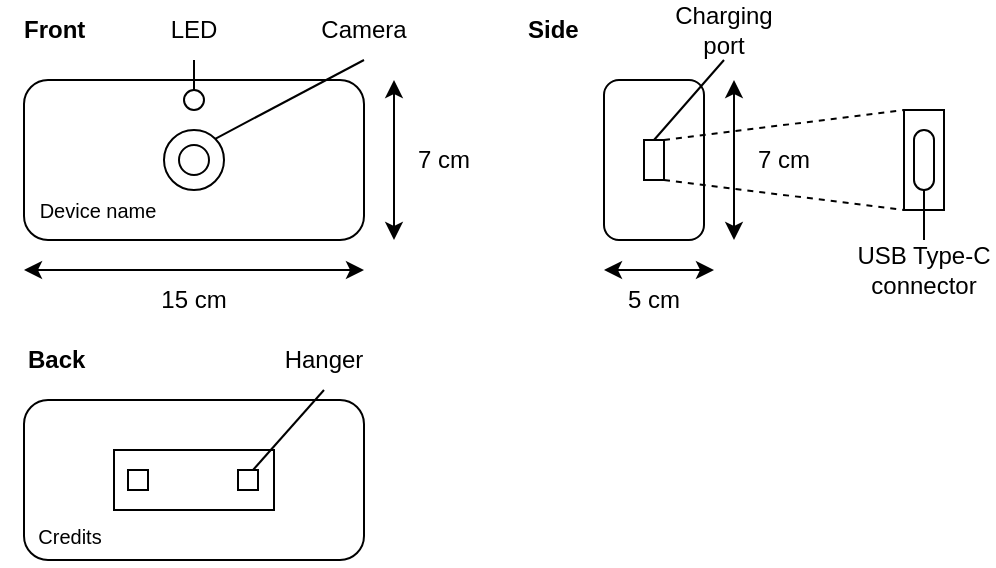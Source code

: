 <mxfile version="27.0.3">
  <diagram name="Page-1" id="gCNdrUl1HYBITplLXTXh">
    <mxGraphModel dx="815" dy="430" grid="1" gridSize="10" guides="1" tooltips="1" connect="1" arrows="1" fold="1" page="1" pageScale="1" pageWidth="850" pageHeight="1100" math="0" shadow="0">
      <root>
        <mxCell id="0" />
        <mxCell id="1" parent="0" />
        <mxCell id="Zt1w1eLrl39iZ9gFTIS_-9" value="" style="rounded=1;whiteSpace=wrap;html=1;" parent="1" vertex="1">
          <mxGeometry x="440" y="240" width="50" height="80" as="geometry" />
        </mxCell>
        <mxCell id="Zt1w1eLrl39iZ9gFTIS_-1" value="" style="rounded=1;whiteSpace=wrap;html=1;" parent="1" vertex="1">
          <mxGeometry x="150" y="240" width="170" height="80" as="geometry" />
        </mxCell>
        <mxCell id="Zt1w1eLrl39iZ9gFTIS_-2" value="" style="ellipse;whiteSpace=wrap;html=1;aspect=fixed;" parent="1" vertex="1">
          <mxGeometry x="220" y="265" width="30" height="30" as="geometry" />
        </mxCell>
        <mxCell id="Zt1w1eLrl39iZ9gFTIS_-3" value="" style="ellipse;whiteSpace=wrap;html=1;aspect=fixed;" parent="1" vertex="1">
          <mxGeometry x="227.5" y="272.5" width="15" height="15" as="geometry" />
        </mxCell>
        <mxCell id="Zt1w1eLrl39iZ9gFTIS_-4" value="Device name" style="text;html=1;align=center;verticalAlign=middle;whiteSpace=wrap;rounded=0;fontSize=10;" parent="1" vertex="1">
          <mxGeometry x="152" y="290" width="70" height="30" as="geometry" />
        </mxCell>
        <mxCell id="Zt1w1eLrl39iZ9gFTIS_-5" value="" style="endArrow=classic;startArrow=classic;html=1;rounded=0;" parent="1" edge="1">
          <mxGeometry width="50" height="50" relative="1" as="geometry">
            <mxPoint x="150" y="335" as="sourcePoint" />
            <mxPoint x="320" y="335" as="targetPoint" />
          </mxGeometry>
        </mxCell>
        <mxCell id="Zt1w1eLrl39iZ9gFTIS_-6" value="15 cm" style="text;html=1;align=center;verticalAlign=middle;whiteSpace=wrap;rounded=0;" parent="1" vertex="1">
          <mxGeometry x="205" y="335" width="60" height="30" as="geometry" />
        </mxCell>
        <mxCell id="Zt1w1eLrl39iZ9gFTIS_-7" value="" style="endArrow=classic;startArrow=classic;html=1;rounded=0;" parent="1" edge="1">
          <mxGeometry width="50" height="50" relative="1" as="geometry">
            <mxPoint x="335" y="240" as="sourcePoint" />
            <mxPoint x="335" y="320" as="targetPoint" />
          </mxGeometry>
        </mxCell>
        <mxCell id="Zt1w1eLrl39iZ9gFTIS_-8" value="7 cm" style="text;html=1;align=center;verticalAlign=middle;whiteSpace=wrap;rounded=0;" parent="1" vertex="1">
          <mxGeometry x="330" y="265" width="60" height="30" as="geometry" />
        </mxCell>
        <mxCell id="Zt1w1eLrl39iZ9gFTIS_-13" value="" style="endArrow=classic;startArrow=classic;html=1;rounded=0;entryX=1;entryY=0;entryDx=0;entryDy=0;" parent="1" target="Zt1w1eLrl39iZ9gFTIS_-14" edge="1">
          <mxGeometry width="50" height="50" relative="1" as="geometry">
            <mxPoint x="440" y="335" as="sourcePoint" />
            <mxPoint x="480" y="335" as="targetPoint" />
          </mxGeometry>
        </mxCell>
        <mxCell id="Zt1w1eLrl39iZ9gFTIS_-14" value="5 cm" style="text;html=1;align=center;verticalAlign=middle;whiteSpace=wrap;rounded=0;" parent="1" vertex="1">
          <mxGeometry x="435" y="335" width="60" height="30" as="geometry" />
        </mxCell>
        <mxCell id="Zt1w1eLrl39iZ9gFTIS_-15" value="" style="endArrow=classic;startArrow=classic;html=1;rounded=0;" parent="1" edge="1">
          <mxGeometry width="50" height="50" relative="1" as="geometry">
            <mxPoint x="505" y="240" as="sourcePoint" />
            <mxPoint x="505" y="320" as="targetPoint" />
          </mxGeometry>
        </mxCell>
        <mxCell id="Zt1w1eLrl39iZ9gFTIS_-16" value="7 cm" style="text;html=1;align=center;verticalAlign=middle;whiteSpace=wrap;rounded=0;" parent="1" vertex="1">
          <mxGeometry x="500" y="265" width="60" height="30" as="geometry" />
        </mxCell>
        <mxCell id="Zt1w1eLrl39iZ9gFTIS_-17" value="Camera" style="text;html=1;align=center;verticalAlign=middle;whiteSpace=wrap;rounded=0;" parent="1" vertex="1">
          <mxGeometry x="290" y="200" width="60" height="30" as="geometry" />
        </mxCell>
        <mxCell id="Zt1w1eLrl39iZ9gFTIS_-18" value="" style="endArrow=none;html=1;rounded=0;entryX=0.5;entryY=1;entryDx=0;entryDy=0;exitX=1;exitY=0;exitDx=0;exitDy=0;" parent="1" source="Zt1w1eLrl39iZ9gFTIS_-2" target="Zt1w1eLrl39iZ9gFTIS_-17" edge="1">
          <mxGeometry width="50" height="50" relative="1" as="geometry">
            <mxPoint x="247.5" y="250" as="sourcePoint" />
            <mxPoint x="297.5" y="200" as="targetPoint" />
          </mxGeometry>
        </mxCell>
        <mxCell id="Zt1w1eLrl39iZ9gFTIS_-19" value="" style="rounded=0;whiteSpace=wrap;html=1;" parent="1" vertex="1">
          <mxGeometry x="460" y="270" width="10" height="20" as="geometry" />
        </mxCell>
        <mxCell id="Zt1w1eLrl39iZ9gFTIS_-21" value="Charging port" style="text;html=1;align=center;verticalAlign=middle;whiteSpace=wrap;rounded=0;" parent="1" vertex="1">
          <mxGeometry x="470" y="200" width="60" height="30" as="geometry" />
        </mxCell>
        <mxCell id="Zt1w1eLrl39iZ9gFTIS_-32" value="" style="rounded=1;whiteSpace=wrap;html=1;" parent="1" vertex="1">
          <mxGeometry x="150" y="400" width="170" height="80" as="geometry" />
        </mxCell>
        <mxCell id="Zt1w1eLrl39iZ9gFTIS_-35" value="&lt;div&gt;Credits&lt;/div&gt;" style="text;html=1;align=center;verticalAlign=middle;whiteSpace=wrap;rounded=0;fontSize=10;" parent="1" vertex="1">
          <mxGeometry x="138" y="453" width="70" height="30" as="geometry" />
        </mxCell>
        <mxCell id="Zt1w1eLrl39iZ9gFTIS_-42" value="" style="rounded=0;whiteSpace=wrap;html=1;" parent="1" vertex="1">
          <mxGeometry x="195" y="425" width="80" height="30" as="geometry" />
        </mxCell>
        <mxCell id="Zt1w1eLrl39iZ9gFTIS_-43" value="" style="rounded=0;whiteSpace=wrap;html=1;" parent="1" vertex="1">
          <mxGeometry x="202" y="435" width="10" height="10" as="geometry" />
        </mxCell>
        <mxCell id="Zt1w1eLrl39iZ9gFTIS_-44" value="" style="rounded=0;whiteSpace=wrap;html=1;" parent="1" vertex="1">
          <mxGeometry x="257" y="435" width="10" height="10" as="geometry" />
        </mxCell>
        <mxCell id="Zt1w1eLrl39iZ9gFTIS_-45" value="Hanger" style="text;html=1;align=center;verticalAlign=middle;whiteSpace=wrap;rounded=0;" parent="1" vertex="1">
          <mxGeometry x="270" y="365" width="60" height="30" as="geometry" />
        </mxCell>
        <mxCell id="Zt1w1eLrl39iZ9gFTIS_-46" value="" style="endArrow=none;html=1;rounded=0;exitX=0.75;exitY=0;exitDx=0;exitDy=0;entryX=0.5;entryY=1;entryDx=0;entryDy=0;" parent="1" source="Zt1w1eLrl39iZ9gFTIS_-44" target="Zt1w1eLrl39iZ9gFTIS_-45" edge="1">
          <mxGeometry width="50" height="50" relative="1" as="geometry">
            <mxPoint x="270" y="410" as="sourcePoint" />
            <mxPoint x="320" y="360" as="targetPoint" />
          </mxGeometry>
        </mxCell>
        <mxCell id="Zt1w1eLrl39iZ9gFTIS_-48" value="&lt;b&gt;Front&lt;/b&gt;" style="text;html=1;align=left;verticalAlign=middle;whiteSpace=wrap;rounded=0;" parent="1" vertex="1">
          <mxGeometry x="148" y="200" width="60" height="30" as="geometry" />
        </mxCell>
        <mxCell id="Zt1w1eLrl39iZ9gFTIS_-49" value="&lt;b&gt;Side&lt;/b&gt;" style="text;html=1;align=left;verticalAlign=middle;whiteSpace=wrap;rounded=0;" parent="1" vertex="1">
          <mxGeometry x="400" y="200" width="60" height="30" as="geometry" />
        </mxCell>
        <mxCell id="Zt1w1eLrl39iZ9gFTIS_-50" value="&lt;b&gt;Back&lt;/b&gt;" style="text;html=1;align=left;verticalAlign=middle;whiteSpace=wrap;rounded=0;" parent="1" vertex="1">
          <mxGeometry x="150" y="365" width="60" height="30" as="geometry" />
        </mxCell>
        <mxCell id="Zt1w1eLrl39iZ9gFTIS_-52" value="" style="endArrow=none;html=1;rounded=0;exitX=0.5;exitY=0;exitDx=0;exitDy=0;entryX=0.5;entryY=1;entryDx=0;entryDy=0;" parent="1" source="Zt1w1eLrl39iZ9gFTIS_-19" target="Zt1w1eLrl39iZ9gFTIS_-21" edge="1">
          <mxGeometry width="50" height="50" relative="1" as="geometry">
            <mxPoint x="290" y="340" as="sourcePoint" />
            <mxPoint x="340" y="290" as="targetPoint" />
          </mxGeometry>
        </mxCell>
        <mxCell id="Zt1w1eLrl39iZ9gFTIS_-53" value="" style="rounded=0;whiteSpace=wrap;html=1;" parent="1" vertex="1">
          <mxGeometry x="590" y="255" width="20" height="50" as="geometry" />
        </mxCell>
        <mxCell id="Zt1w1eLrl39iZ9gFTIS_-55" value="" style="rounded=1;whiteSpace=wrap;html=1;arcSize=50;" parent="1" vertex="1">
          <mxGeometry x="595" y="265" width="10" height="30" as="geometry" />
        </mxCell>
        <mxCell id="Zt1w1eLrl39iZ9gFTIS_-57" value="" style="endArrow=none;html=1;rounded=0;exitX=1;exitY=0;exitDx=0;exitDy=0;entryX=0;entryY=0;entryDx=0;entryDy=0;dashed=1;" parent="1" source="Zt1w1eLrl39iZ9gFTIS_-19" target="Zt1w1eLrl39iZ9gFTIS_-53" edge="1">
          <mxGeometry width="50" height="50" relative="1" as="geometry">
            <mxPoint x="479.142" y="265.858" as="sourcePoint" />
            <mxPoint x="580" y="260" as="targetPoint" />
          </mxGeometry>
        </mxCell>
        <mxCell id="Zt1w1eLrl39iZ9gFTIS_-58" value="" style="endArrow=none;html=1;rounded=0;exitX=1;exitY=1;exitDx=0;exitDy=0;entryX=0;entryY=1;entryDx=0;entryDy=0;dashed=1;" parent="1" source="Zt1w1eLrl39iZ9gFTIS_-19" target="Zt1w1eLrl39iZ9gFTIS_-53" edge="1">
          <mxGeometry width="50" height="50" relative="1" as="geometry">
            <mxPoint x="479.142" y="294.142" as="sourcePoint" />
            <mxPoint x="600" y="265" as="targetPoint" />
          </mxGeometry>
        </mxCell>
        <mxCell id="Zt1w1eLrl39iZ9gFTIS_-59" value="USB Type-C connector" style="text;html=1;align=center;verticalAlign=middle;whiteSpace=wrap;rounded=0;" parent="1" vertex="1">
          <mxGeometry x="565" y="320" width="70" height="30" as="geometry" />
        </mxCell>
        <mxCell id="Zt1w1eLrl39iZ9gFTIS_-60" value="" style="endArrow=none;html=1;rounded=0;exitX=0.5;exitY=0;exitDx=0;exitDy=0;entryX=0.5;entryY=1;entryDx=0;entryDy=0;" parent="1" source="Zt1w1eLrl39iZ9gFTIS_-59" target="Zt1w1eLrl39iZ9gFTIS_-55" edge="1">
          <mxGeometry width="50" height="50" relative="1" as="geometry">
            <mxPoint x="475" y="280" as="sourcePoint" />
            <mxPoint x="510" y="240" as="targetPoint" />
          </mxGeometry>
        </mxCell>
        <mxCell id="IyyHt3gIi4fyA3eTQuwq-1" value="" style="ellipse;whiteSpace=wrap;html=1;aspect=fixed;" vertex="1" parent="1">
          <mxGeometry x="230" y="245" width="10" height="10" as="geometry" />
        </mxCell>
        <mxCell id="IyyHt3gIi4fyA3eTQuwq-2" value="LED" style="text;html=1;align=center;verticalAlign=middle;whiteSpace=wrap;rounded=0;" vertex="1" parent="1">
          <mxGeometry x="205" y="200" width="60" height="30" as="geometry" />
        </mxCell>
        <mxCell id="IyyHt3gIi4fyA3eTQuwq-3" value="" style="endArrow=none;html=1;rounded=0;entryX=0.5;entryY=1;entryDx=0;entryDy=0;exitX=0.5;exitY=0;exitDx=0;exitDy=0;" edge="1" parent="1" source="IyyHt3gIi4fyA3eTQuwq-1" target="IyyHt3gIi4fyA3eTQuwq-2">
          <mxGeometry width="50" height="50" relative="1" as="geometry">
            <mxPoint x="190" y="245" as="sourcePoint" />
            <mxPoint x="224" y="206" as="targetPoint" />
          </mxGeometry>
        </mxCell>
      </root>
    </mxGraphModel>
  </diagram>
</mxfile>

